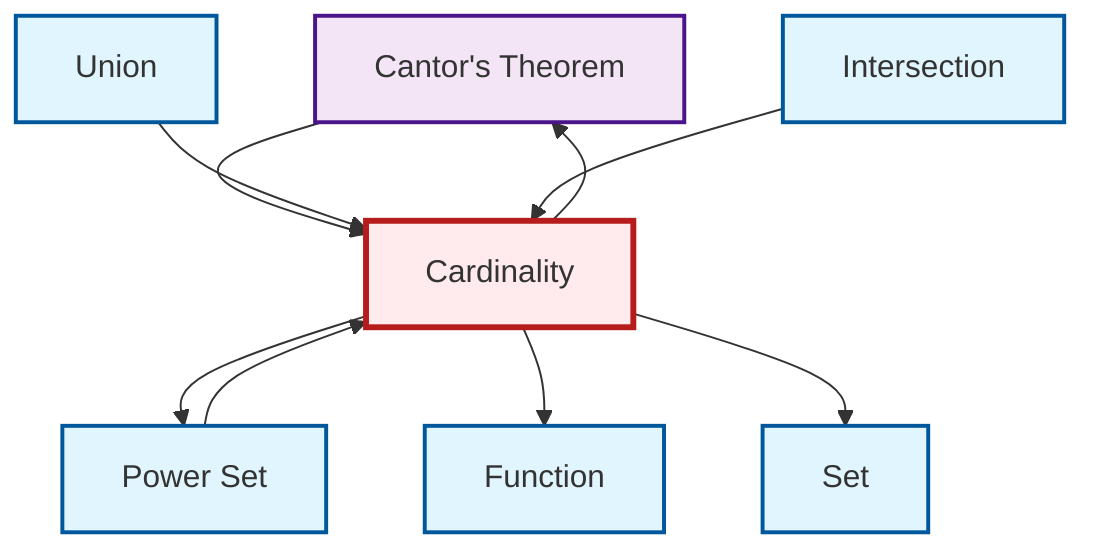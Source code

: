 graph TD
    classDef definition fill:#e1f5fe,stroke:#01579b,stroke-width:2px
    classDef theorem fill:#f3e5f5,stroke:#4a148c,stroke-width:2px
    classDef axiom fill:#fff3e0,stroke:#e65100,stroke-width:2px
    classDef example fill:#e8f5e9,stroke:#1b5e20,stroke-width:2px
    classDef current fill:#ffebee,stroke:#b71c1c,stroke-width:3px
    thm-cantor["Cantor's Theorem"]:::theorem
    def-intersection["Intersection"]:::definition
    def-set["Set"]:::definition
    def-function["Function"]:::definition
    def-union["Union"]:::definition
    def-cardinality["Cardinality"]:::definition
    def-power-set["Power Set"]:::definition
    thm-cantor --> def-cardinality
    def-cardinality --> thm-cantor
    def-cardinality --> def-power-set
    def-power-set --> def-cardinality
    def-union --> def-cardinality
    def-intersection --> def-cardinality
    def-cardinality --> def-function
    def-cardinality --> def-set
    class def-cardinality current